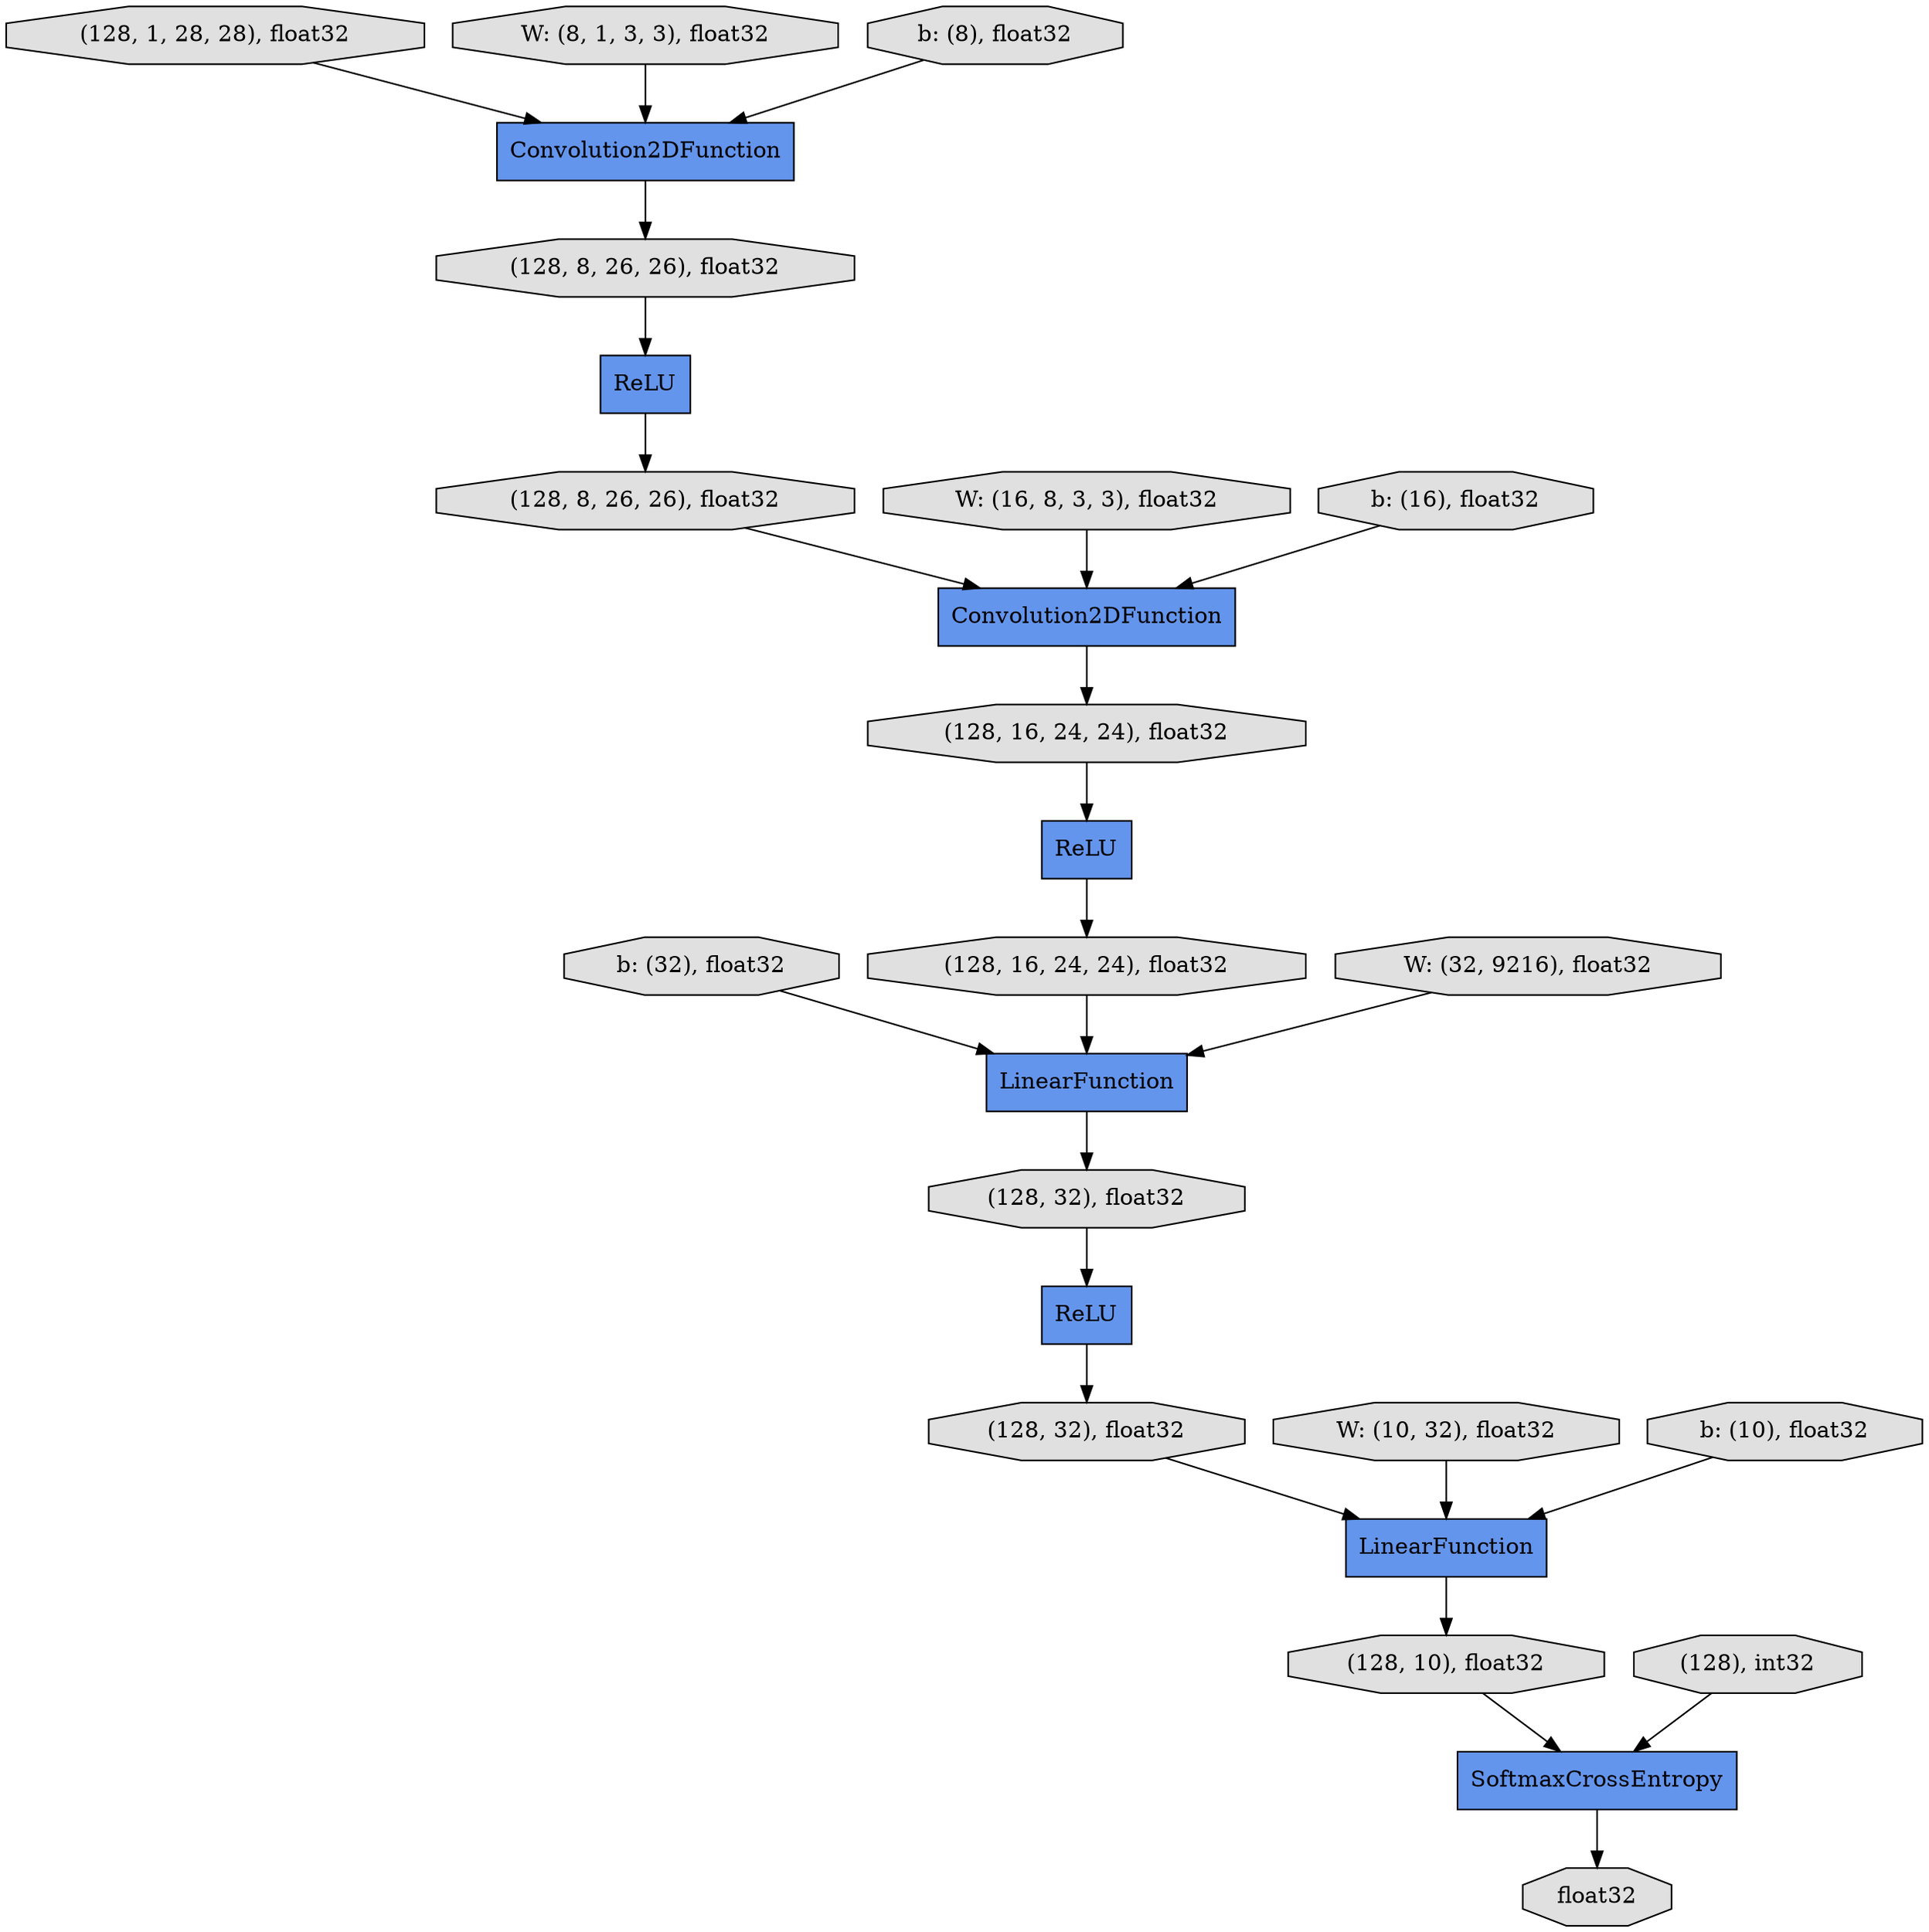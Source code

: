 digraph graphname{rankdir=TB;4651821096 [label="b: (32), float32",shape="octagon",fillcolor="#E0E0E0",style="filled"];4652089416 [label="(128, 1, 28, 28), float32",shape="octagon",fillcolor="#E0E0E0",style="filled"];4652089472 [label="LinearFunction",shape="record",fillcolor="#6495ED",style="filled"];4652089528 [label="(128, 8, 26, 26), float32",shape="octagon",fillcolor="#E0E0E0",style="filled"];4651821264 [label="W: (10, 32), float32",shape="octagon",fillcolor="#E0E0E0",style="filled"];4552112336 [label="Convolution2DFunction",shape="record",fillcolor="#6495ED",style="filled"];4552112392 [label="ReLU",shape="record",fillcolor="#6495ED",style="filled"];4652089640 [label="(128, 8, 26, 26), float32",shape="octagon",fillcolor="#E0E0E0",style="filled"];4652089696 [label="ReLU",shape="record",fillcolor="#6495ED",style="filled"];4652089752 [label="(128, 16, 24, 24), float32",shape="octagon",fillcolor="#E0E0E0",style="filled"];4651821488 [label="b: (10), float32",shape="octagon",fillcolor="#E0E0E0",style="filled"];4652089808 [label="LinearFunction",shape="record",fillcolor="#6495ED",style="filled"];4652089920 [label="(128, 16, 24, 24), float32",shape="octagon",fillcolor="#E0E0E0",style="filled"];4652089976 [label="ReLU",shape="record",fillcolor="#6495ED",style="filled"];4652090032 [label="(128, 32), float32",shape="octagon",fillcolor="#E0E0E0",style="filled"];4652090144 [label="SoftmaxCrossEntropy",shape="record",fillcolor="#6495ED",style="filled"];4652090200 [label="(128, 32), float32",shape="octagon",fillcolor="#E0E0E0",style="filled"];4651819864 [label="W: (8, 1, 3, 3), float32",shape="octagon",fillcolor="#E0E0E0",style="filled"];4652090256 [label="(128), int32",shape="octagon",fillcolor="#E0E0E0",style="filled"];4652090312 [label="(128, 10), float32",shape="octagon",fillcolor="#E0E0E0",style="filled"];4652090480 [label="float32",shape="octagon",fillcolor="#E0E0E0",style="filled"];4651820256 [label="b: (8), float32",shape="octagon",fillcolor="#E0E0E0",style="filled"];4651820424 [label="W: (16, 8, 3, 3), float32",shape="octagon",fillcolor="#E0E0E0",style="filled"];4651822664 [label="Convolution2DFunction",shape="record",fillcolor="#6495ED",style="filled"];4651820704 [label="b: (16), float32",shape="octagon",fillcolor="#E0E0E0",style="filled"];4651820872 [label="W: (32, 9216), float32",shape="octagon",fillcolor="#E0E0E0",style="filled"];4652089528 -> 4552112392;4652090256 -> 4652090144;4651821096 -> 4652089472;4652090200 -> 4652089808;4651819864 -> 4651822664;4651821488 -> 4652089808;4652089920 -> 4652089472;4552112336 -> 4652089752;4651820704 -> 4552112336;4651821264 -> 4652089808;4652089752 -> 4652089696;4552112392 -> 4652089640;4651822664 -> 4652089528;4652090312 -> 4652090144;4652089640 -> 4552112336;4652089976 -> 4652090200;4652089416 -> 4651822664;4652090144 -> 4652090480;4651820424 -> 4552112336;4652090032 -> 4652089976;4652089808 -> 4652090312;4651820256 -> 4651822664;4652089472 -> 4652090032;4652089696 -> 4652089920;4651820872 -> 4652089472;}